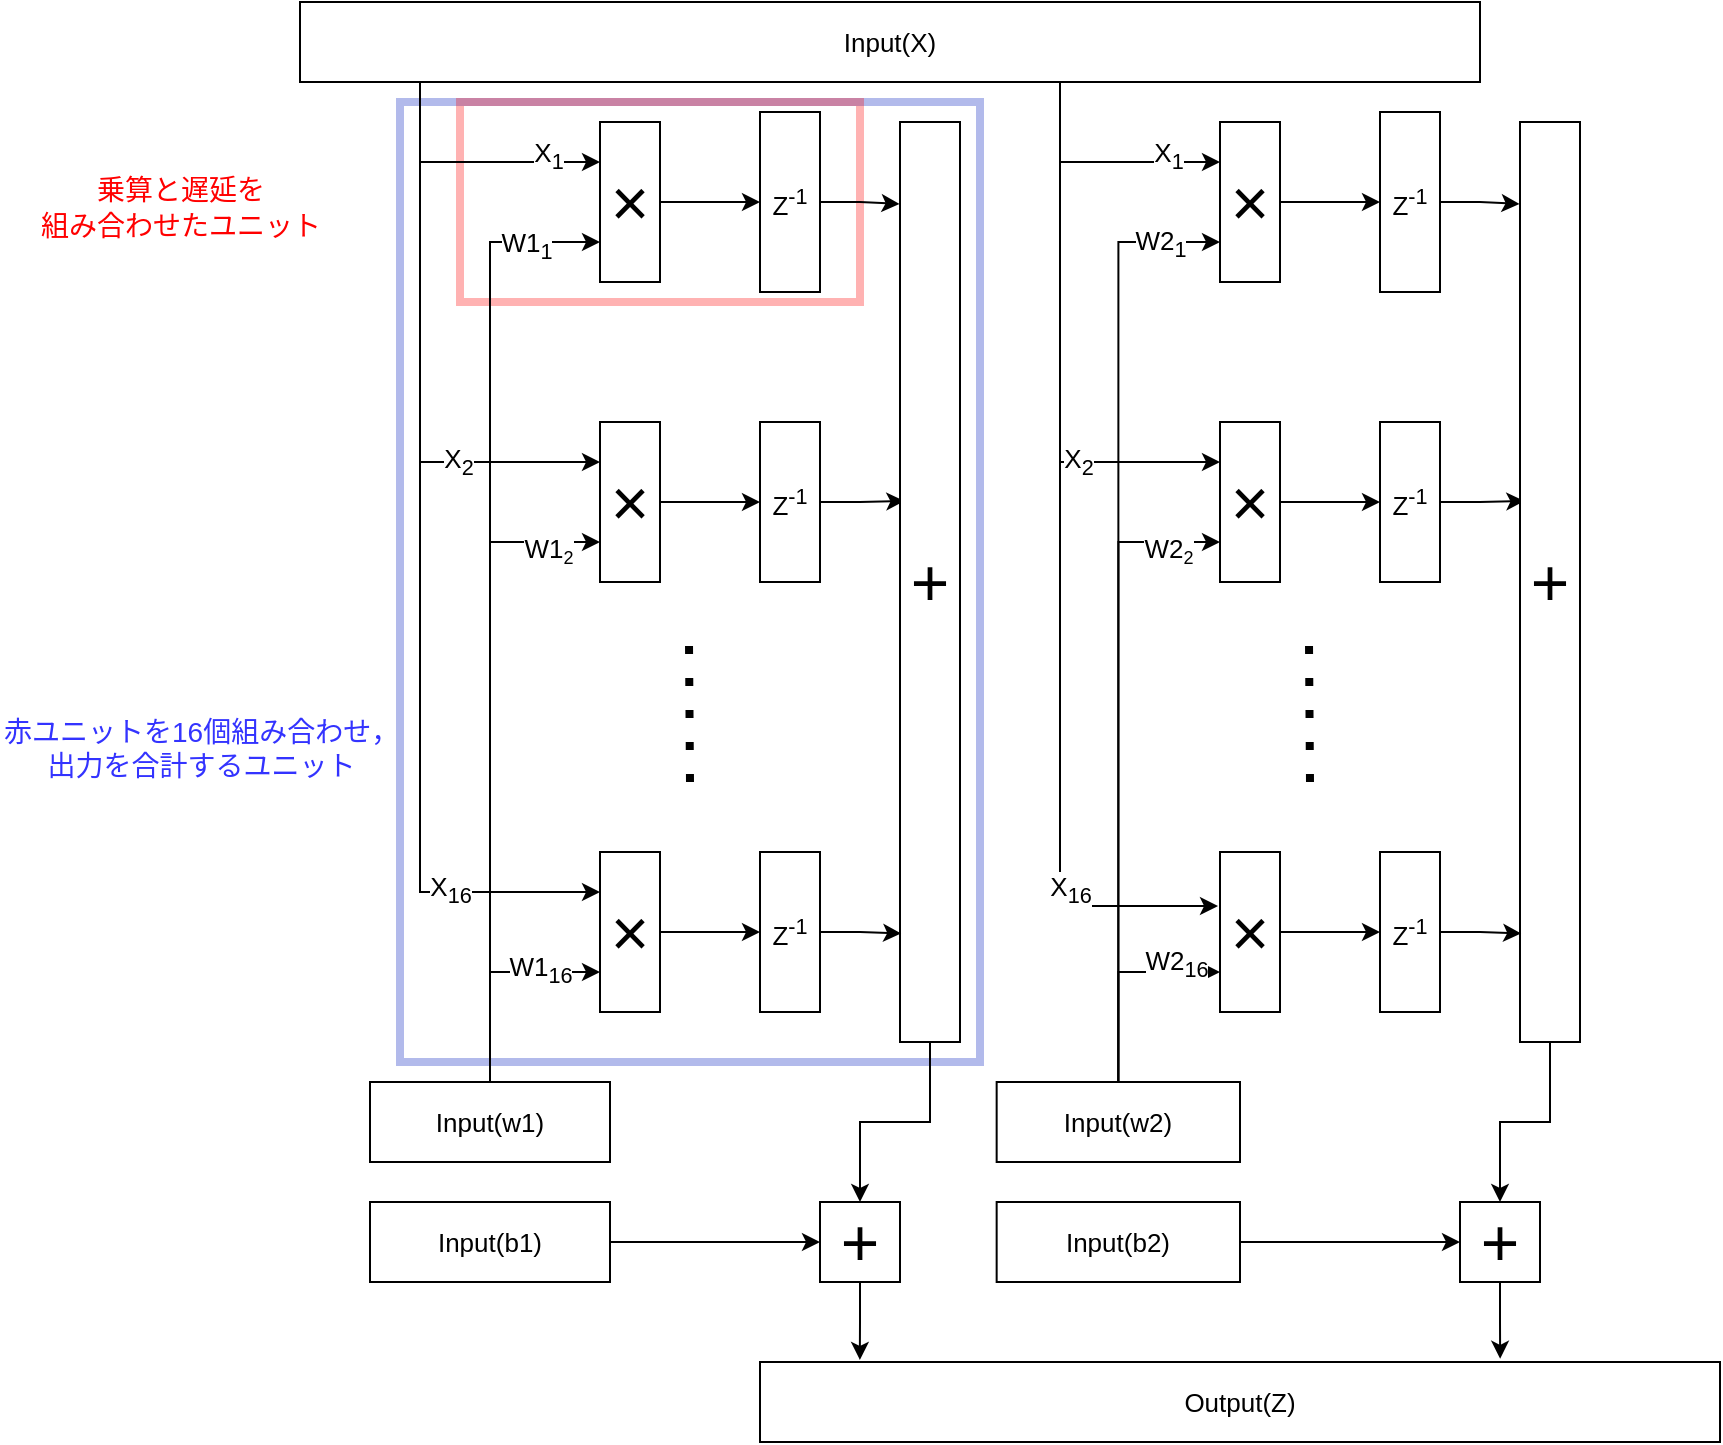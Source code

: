<mxfile>
    <diagram id="fEEbwHyPWGcvaoZojhtY" name="ページ1">
        <mxGraphModel dx="1550" dy="531" grid="1" gridSize="10" guides="1" tooltips="1" connect="1" arrows="1" fold="1" page="1" pageScale="1" pageWidth="827" pageHeight="1169" math="0" shadow="0">
            <root>
                <mxCell id="0"/>
                <mxCell id="1" parent="0"/>
                <mxCell id="85" value="" style="rounded=0;whiteSpace=wrap;html=1;fontSize=33;fillColor=none;strokeColor=#001DBC;opacity=30;fontColor=#ffffff;strokeWidth=4;" parent="1" vertex="1">
                    <mxGeometry x="70" y="210" width="290" height="480" as="geometry"/>
                </mxCell>
                <mxCell id="79" value="" style="rounded=0;whiteSpace=wrap;html=1;fontSize=33;fillColor=none;strokeColor=#FF0000;opacity=30;fontColor=#ffffff;strokeWidth=4;" parent="1" vertex="1">
                    <mxGeometry x="100" y="210" width="200" height="100" as="geometry"/>
                </mxCell>
                <mxCell id="107" style="edgeStyle=orthogonalEdgeStyle;rounded=0;html=1;exitX=1;exitY=0.5;exitDx=0;exitDy=0;entryX=-0.007;entryY=0.089;entryDx=0;entryDy=0;entryPerimeter=0;fontSize=13;" parent="1" source="22" target="46" edge="1">
                    <mxGeometry relative="1" as="geometry"/>
                </mxCell>
                <mxCell id="22" value="Z&lt;sup&gt;-1&lt;/sup&gt;" style="rounded=0;whiteSpace=wrap;html=1;fontSize=13;" parent="1" vertex="1">
                    <mxGeometry x="250" y="215" width="30" height="90" as="geometry"/>
                </mxCell>
                <mxCell id="31" style="edgeStyle=none;html=1;exitX=1;exitY=0.5;exitDx=0;exitDy=0;exitPerimeter=0;entryX=0;entryY=0.5;entryDx=0;entryDy=0;fontSize=13;" parent="1" target="33" edge="1">
                    <mxGeometry relative="1" as="geometry">
                        <mxPoint x="200" y="410" as="sourcePoint"/>
                    </mxGeometry>
                </mxCell>
                <mxCell id="49" style="edgeStyle=elbowEdgeStyle;rounded=0;html=1;exitX=1;exitY=0.5;exitDx=0;exitDy=0;entryX=0.073;entryY=0.412;entryDx=0;entryDy=0;strokeWidth=1;fontSize=13;entryPerimeter=0;" parent="1" source="33" target="46" edge="1">
                    <mxGeometry relative="1" as="geometry">
                        <Array as="points">
                            <mxPoint x="300" y="400"/>
                        </Array>
                    </mxGeometry>
                </mxCell>
                <mxCell id="33" value="Z&lt;sup&gt;-1&lt;/sup&gt;" style="rounded=0;whiteSpace=wrap;html=1;fontSize=13;" parent="1" vertex="1">
                    <mxGeometry x="250" y="370" width="30" height="80" as="geometry"/>
                </mxCell>
                <mxCell id="35" style="edgeStyle=elbowEdgeStyle;html=1;entryX=0;entryY=0.25;entryDx=0;entryDy=0;fontSize=13;rounded=0;startArrow=none;" parent="1" target="87" edge="1">
                    <mxGeometry relative="1" as="geometry">
                        <mxPoint x="80" y="200" as="sourcePoint"/>
                        <Array as="points">
                            <mxPoint x="80" y="220"/>
                            <mxPoint x="80" y="250"/>
                            <mxPoint x="80" y="230"/>
                            <mxPoint x="85" y="230"/>
                        </Array>
                        <mxPoint x="165" y="247.32" as="targetPoint"/>
                    </mxGeometry>
                </mxCell>
                <mxCell id="41" value="X&lt;sub&gt;1&lt;/sub&gt;" style="edgeLabel;html=1;align=center;verticalAlign=middle;resizable=0;points=[];fontSize=13;" parent="35" vertex="1" connectable="0">
                    <mxGeometry x="0.599" y="3" relative="1" as="geometry">
                        <mxPoint as="offset"/>
                    </mxGeometry>
                </mxCell>
                <mxCell id="36" style="edgeStyle=elbowEdgeStyle;rounded=0;html=1;exitX=0;exitY=0.25;exitDx=0;exitDy=0;fontSize=13;entryX=0;entryY=0.25;entryDx=0;entryDy=0;" parent="1" source="34" target="88" edge="1">
                    <mxGeometry relative="1" as="geometry">
                        <Array as="points">
                            <mxPoint x="80" y="290"/>
                        </Array>
                        <mxPoint x="160" y="397" as="targetPoint"/>
                    </mxGeometry>
                </mxCell>
                <mxCell id="42" value="X&lt;sub&gt;2&lt;/sub&gt;" style="edgeLabel;html=1;align=center;verticalAlign=middle;resizable=0;points=[];fontSize=13;" parent="36" vertex="1" connectable="0">
                    <mxGeometry x="0.574" relative="1" as="geometry">
                        <mxPoint x="7" as="offset"/>
                    </mxGeometry>
                </mxCell>
                <mxCell id="101" style="edgeStyle=orthogonalEdgeStyle;rounded=0;html=1;exitX=0;exitY=0.25;exitDx=0;exitDy=0;entryX=0;entryY=0.25;entryDx=0;entryDy=0;fontSize=13;" parent="1" source="34" target="99" edge="1">
                    <mxGeometry relative="1" as="geometry">
                        <Array as="points">
                            <mxPoint x="80" y="200"/>
                            <mxPoint x="80" y="605"/>
                        </Array>
                    </mxGeometry>
                </mxCell>
                <mxCell id="109" value="X&lt;sub&gt;16&lt;/sub&gt;" style="edgeLabel;html=1;align=center;verticalAlign=middle;resizable=0;points=[];fontSize=13;" parent="101" vertex="1" connectable="0">
                    <mxGeometry x="0.74" y="1" relative="1" as="geometry">
                        <mxPoint as="offset"/>
                    </mxGeometry>
                </mxCell>
                <mxCell id="133" style="edgeStyle=orthogonalEdgeStyle;rounded=0;html=1;exitX=0;exitY=0.75;exitDx=0;exitDy=0;entryX=0;entryY=0.25;entryDx=0;entryDy=0;fontSize=13;" parent="1" source="34" target="126" edge="1">
                    <mxGeometry relative="1" as="geometry">
                        <Array as="points">
                            <mxPoint x="400" y="200"/>
                            <mxPoint x="400" y="240"/>
                        </Array>
                    </mxGeometry>
                </mxCell>
                <mxCell id="134" style="edgeStyle=orthogonalEdgeStyle;rounded=0;html=1;exitX=0;exitY=0.75;exitDx=0;exitDy=0;entryX=0;entryY=0.25;entryDx=0;entryDy=0;fontSize=13;" parent="1" source="34" target="127" edge="1">
                    <mxGeometry relative="1" as="geometry">
                        <Array as="points">
                            <mxPoint x="400" y="200"/>
                            <mxPoint x="400" y="390"/>
                        </Array>
                    </mxGeometry>
                </mxCell>
                <mxCell id="135" style="edgeStyle=orthogonalEdgeStyle;rounded=0;html=1;exitX=0;exitY=0.75;exitDx=0;exitDy=0;entryX=-0.033;entryY=0.338;entryDx=0;entryDy=0;entryPerimeter=0;fontSize=13;" parent="1" source="34" target="130" edge="1">
                    <mxGeometry relative="1" as="geometry">
                        <Array as="points">
                            <mxPoint x="400" y="200"/>
                            <mxPoint x="400" y="612"/>
                        </Array>
                    </mxGeometry>
                </mxCell>
                <mxCell id="34" value="Input(X)" style="rounded=0;whiteSpace=wrap;html=1;fontSize=13;direction=north;" parent="1" vertex="1">
                    <mxGeometry x="20" y="160" width="590" height="40" as="geometry"/>
                </mxCell>
                <mxCell id="102" style="edgeStyle=orthogonalEdgeStyle;rounded=0;html=1;exitX=1;exitY=0.5;exitDx=0;exitDy=0;entryX=0;entryY=0.75;entryDx=0;entryDy=0;fontSize=13;" parent="1" source="38" target="99" edge="1">
                    <mxGeometry relative="1" as="geometry">
                        <Array as="points">
                            <mxPoint x="115" y="645"/>
                        </Array>
                    </mxGeometry>
                </mxCell>
                <mxCell id="110" value="W1&lt;sub&gt;16&lt;/sub&gt;" style="edgeLabel;html=1;align=center;verticalAlign=middle;resizable=0;points=[];fontSize=13;" parent="102" vertex="1" connectable="0">
                    <mxGeometry x="0.222" y="1" relative="1" as="geometry">
                        <mxPoint x="13" as="offset"/>
                    </mxGeometry>
                </mxCell>
                <mxCell id="103" style="edgeStyle=orthogonalEdgeStyle;rounded=0;html=1;exitX=1;exitY=0.5;exitDx=0;exitDy=0;entryX=0;entryY=0.75;entryDx=0;entryDy=0;fontSize=13;" parent="1" source="38" target="88" edge="1">
                    <mxGeometry relative="1" as="geometry"/>
                </mxCell>
                <mxCell id="104" style="edgeStyle=orthogonalEdgeStyle;rounded=0;html=1;exitX=1;exitY=0.5;exitDx=0;exitDy=0;entryX=0;entryY=0.75;entryDx=0;entryDy=0;fontSize=13;" parent="1" source="38" target="87" edge="1">
                    <mxGeometry relative="1" as="geometry"/>
                </mxCell>
                <mxCell id="140" value="W1&lt;sub&gt;1&lt;/sub&gt;" style="edgeLabel;html=1;align=center;verticalAlign=middle;resizable=0;points=[];fontSize=13;" parent="104" vertex="1" connectable="0">
                    <mxGeometry x="0.843" y="-2" relative="1" as="geometry">
                        <mxPoint as="offset"/>
                    </mxGeometry>
                </mxCell>
                <mxCell id="38" value="Input(w1)" style="rounded=0;whiteSpace=wrap;html=1;fontSize=13;direction=north;" parent="1" vertex="1">
                    <mxGeometry x="55" y="700" width="120" height="40" as="geometry"/>
                </mxCell>
                <mxCell id="43" value="" style="endArrow=none;dashed=1;html=1;dashPattern=1 3;strokeWidth=4;rounded=0;fontSize=13;" parent="1" edge="1">
                    <mxGeometry width="50" height="50" relative="1" as="geometry">
                        <mxPoint x="215" y="550" as="sourcePoint"/>
                        <mxPoint x="214.5" y="480" as="targetPoint"/>
                    </mxGeometry>
                </mxCell>
                <mxCell id="146" style="edgeStyle=orthogonalEdgeStyle;rounded=0;html=1;exitX=0.5;exitY=1;exitDx=0;exitDy=0;fontSize=13;" parent="1" source="46" target="145" edge="1">
                    <mxGeometry relative="1" as="geometry"/>
                </mxCell>
                <mxCell id="46" value="&lt;font style=&quot;font-size: 33px;&quot;&gt;+&lt;/font&gt;" style="rounded=0;whiteSpace=wrap;html=1;fontSize=13;" parent="1" vertex="1">
                    <mxGeometry x="320" y="220" width="30" height="460" as="geometry"/>
                </mxCell>
                <mxCell id="53" value="Output(Z)" style="whiteSpace=wrap;html=1;fontSize=13;rounded=0;" parent="1" vertex="1">
                    <mxGeometry x="250" y="840" width="480" height="40" as="geometry"/>
                </mxCell>
                <mxCell id="136" style="edgeStyle=orthogonalEdgeStyle;rounded=0;html=1;exitX=1;exitY=0.5;exitDx=0;exitDy=0;entryX=0;entryY=0.75;entryDx=0;entryDy=0;fontSize=13;" parent="1" source="68" target="126" edge="1">
                    <mxGeometry relative="1" as="geometry">
                        <Array as="points">
                            <mxPoint x="430" y="700"/>
                            <mxPoint x="430" y="280"/>
                        </Array>
                    </mxGeometry>
                </mxCell>
                <mxCell id="141" value="W2&lt;sub&gt;1&lt;/sub&gt;" style="edgeLabel;html=1;align=center;verticalAlign=middle;resizable=0;points=[];fontSize=13;" parent="136" vertex="1" connectable="0">
                    <mxGeometry x="0.845" y="-1" relative="1" as="geometry">
                        <mxPoint x="6" as="offset"/>
                    </mxGeometry>
                </mxCell>
                <mxCell id="137" style="edgeStyle=orthogonalEdgeStyle;rounded=0;html=1;exitX=1;exitY=0.5;exitDx=0;exitDy=0;entryX=0;entryY=0.75;entryDx=0;entryDy=0;fontSize=13;" parent="1" source="68" target="127" edge="1">
                    <mxGeometry relative="1" as="geometry">
                        <Array as="points">
                            <mxPoint x="430" y="700"/>
                            <mxPoint x="430" y="430"/>
                        </Array>
                    </mxGeometry>
                </mxCell>
                <mxCell id="138" style="edgeStyle=orthogonalEdgeStyle;rounded=0;html=1;exitX=1;exitY=0.5;exitDx=0;exitDy=0;entryX=0;entryY=0.75;entryDx=0;entryDy=0;fontSize=13;" parent="1" source="68" target="130" edge="1">
                    <mxGeometry relative="1" as="geometry">
                        <Array as="points">
                            <mxPoint x="430" y="700"/>
                            <mxPoint x="430" y="645"/>
                        </Array>
                    </mxGeometry>
                </mxCell>
                <mxCell id="68" value="Input(w2)" style="rounded=0;whiteSpace=wrap;html=1;fontSize=13;direction=north;" parent="1" vertex="1">
                    <mxGeometry x="368.33" y="700" width="121.67" height="40" as="geometry"/>
                </mxCell>
                <mxCell id="84" value="&lt;font style=&quot;font-size: 14px;&quot;&gt;乗算と遅延を&lt;br&gt;組み合わせたユニット&lt;/font&gt;" style="text;html=1;align=center;verticalAlign=middle;resizable=0;points=[];autosize=1;fontSize=15;fontStyle=0;fontColor=#FF0000;" parent="1" vertex="1">
                    <mxGeometry x="-120" y="237" width="160" height="50" as="geometry"/>
                </mxCell>
                <mxCell id="86" value="&lt;div style=&quot;text-align: center; font-size: 14px;&quot;&gt;&lt;span style=&quot;background-color: initial;&quot;&gt;&lt;font style=&quot;font-size: 14px;&quot; color=&quot;#3333ff&quot;&gt;赤ユニットを16個組み合わせ，&lt;/font&gt;&lt;/span&gt;&lt;/div&gt;&lt;div style=&quot;text-align: center; font-size: 14px;&quot;&gt;&lt;span style=&quot;background-color: initial;&quot;&gt;&lt;font style=&quot;font-size: 14px;&quot; color=&quot;#3333ff&quot;&gt;出力を合計するユニット&lt;/font&gt;&lt;/span&gt;&lt;/div&gt;" style="text;whiteSpace=wrap;html=1;fontSize=11;fontColor=#FF0000;" parent="1" vertex="1">
                    <mxGeometry x="-130" y="510" width="210" height="40" as="geometry"/>
                </mxCell>
                <mxCell id="91" style="edgeStyle=none;html=1;exitX=1;exitY=0.5;exitDx=0;exitDy=0;entryX=0;entryY=0.5;entryDx=0;entryDy=0;" parent="1" source="87" target="22" edge="1">
                    <mxGeometry relative="1" as="geometry"/>
                </mxCell>
                <mxCell id="87" value="&lt;span style=&quot;font-size: 33px;&quot;&gt;×&lt;/span&gt;" style="rounded=0;whiteSpace=wrap;html=1;fontSize=13;" parent="1" vertex="1">
                    <mxGeometry x="170" y="220" width="30" height="80" as="geometry"/>
                </mxCell>
                <mxCell id="88" value="&lt;span style=&quot;font-size: 33px;&quot;&gt;×&lt;/span&gt;" style="rounded=0;whiteSpace=wrap;html=1;fontSize=13;" parent="1" vertex="1">
                    <mxGeometry x="170" y="370" width="30" height="80" as="geometry"/>
                </mxCell>
                <mxCell id="98" value="&lt;font style=&quot;font-size: 13px;&quot;&gt;W1&lt;/font&gt;&lt;font style=&quot;font-size: 10.833px;&quot;&gt;&lt;sub&gt;2&lt;/sub&gt;&lt;/font&gt;" style="edgeLabel;html=1;align=center;verticalAlign=middle;resizable=0;points=[];" parent="1" vertex="1" connectable="0">
                    <mxGeometry x="151.667" y="290" as="geometry">
                        <mxPoint x="-8" y="144" as="offset"/>
                    </mxGeometry>
                </mxCell>
                <mxCell id="105" style="edgeStyle=orthogonalEdgeStyle;rounded=0;html=1;exitX=1;exitY=0.5;exitDx=0;exitDy=0;entryX=0;entryY=0.5;entryDx=0;entryDy=0;fontSize=13;" parent="1" source="99" target="100" edge="1">
                    <mxGeometry relative="1" as="geometry"/>
                </mxCell>
                <mxCell id="99" value="&lt;span style=&quot;font-size: 33px;&quot;&gt;×&lt;/span&gt;" style="rounded=0;whiteSpace=wrap;html=1;fontSize=13;" parent="1" vertex="1">
                    <mxGeometry x="170" y="585" width="30" height="80" as="geometry"/>
                </mxCell>
                <mxCell id="108" style="edgeStyle=orthogonalEdgeStyle;rounded=0;html=1;exitX=1;exitY=0.5;exitDx=0;exitDy=0;entryX=0.02;entryY=0.882;entryDx=0;entryDy=0;entryPerimeter=0;fontSize=13;" parent="1" source="100" target="46" edge="1">
                    <mxGeometry relative="1" as="geometry"/>
                </mxCell>
                <mxCell id="100" value="Z&lt;sup&gt;-1&lt;/sup&gt;" style="rounded=0;whiteSpace=wrap;html=1;fontSize=13;" parent="1" vertex="1">
                    <mxGeometry x="250" y="585" width="30" height="80" as="geometry"/>
                </mxCell>
                <mxCell id="113" style="edgeStyle=orthogonalEdgeStyle;rounded=0;html=1;exitX=1;exitY=0.5;exitDx=0;exitDy=0;entryX=-0.007;entryY=0.089;entryDx=0;entryDy=0;entryPerimeter=0;fontSize=13;" parent="1" source="114" target="123" edge="1">
                    <mxGeometry relative="1" as="geometry"/>
                </mxCell>
                <mxCell id="114" value="Z&lt;sup&gt;-1&lt;/sup&gt;" style="rounded=0;whiteSpace=wrap;html=1;fontSize=13;" parent="1" vertex="1">
                    <mxGeometry x="560" y="215" width="30" height="90" as="geometry"/>
                </mxCell>
                <mxCell id="115" style="edgeStyle=none;html=1;exitX=1;exitY=0.5;exitDx=0;exitDy=0;exitPerimeter=0;entryX=0;entryY=0.5;entryDx=0;entryDy=0;fontSize=13;" parent="1" target="117" edge="1">
                    <mxGeometry relative="1" as="geometry">
                        <mxPoint x="510" y="410" as="sourcePoint"/>
                    </mxGeometry>
                </mxCell>
                <mxCell id="116" style="edgeStyle=elbowEdgeStyle;rounded=0;html=1;exitX=1;exitY=0.5;exitDx=0;exitDy=0;entryX=0.073;entryY=0.412;entryDx=0;entryDy=0;strokeWidth=1;fontSize=13;entryPerimeter=0;" parent="1" source="117" target="123" edge="1">
                    <mxGeometry relative="1" as="geometry">
                        <Array as="points">
                            <mxPoint x="610" y="400"/>
                        </Array>
                    </mxGeometry>
                </mxCell>
                <mxCell id="117" value="Z&lt;sup&gt;-1&lt;/sup&gt;" style="rounded=0;whiteSpace=wrap;html=1;fontSize=13;" parent="1" vertex="1">
                    <mxGeometry x="560" y="370" width="30" height="80" as="geometry"/>
                </mxCell>
                <mxCell id="118" value="X&lt;sub&gt;1&lt;/sub&gt;" style="edgeLabel;html=1;align=center;verticalAlign=middle;resizable=0;points=[];fontSize=13;" parent="1" vertex="1" connectable="0">
                    <mxGeometry x="453.529" y="237.0" as="geometry"/>
                </mxCell>
                <mxCell id="119" value="X&lt;sub&gt;2&lt;/sub&gt;" style="edgeLabel;html=1;align=center;verticalAlign=middle;resizable=0;points=[];fontSize=13;" parent="1" vertex="1" connectable="0">
                    <mxGeometry x="408.912" y="390" as="geometry"/>
                </mxCell>
                <mxCell id="120" value="X&lt;sub&gt;16&lt;/sub&gt;" style="edgeLabel;html=1;align=center;verticalAlign=middle;resizable=0;points=[];fontSize=13;" parent="1" vertex="1" connectable="0">
                    <mxGeometry x="404.499" y="604.049" as="geometry"/>
                </mxCell>
                <mxCell id="121" value="W2&lt;sub&gt;16&lt;/sub&gt;" style="edgeLabel;html=1;align=center;verticalAlign=middle;resizable=0;points=[];fontSize=13;" parent="1" vertex="1" connectable="0">
                    <mxGeometry x="450.175" y="609.996" as="geometry">
                        <mxPoint x="8" y="31" as="offset"/>
                    </mxGeometry>
                </mxCell>
                <mxCell id="122" value="" style="endArrow=none;dashed=1;html=1;dashPattern=1 3;strokeWidth=4;rounded=0;fontSize=13;" parent="1" edge="1">
                    <mxGeometry width="50" height="50" relative="1" as="geometry">
                        <mxPoint x="525" y="550" as="sourcePoint"/>
                        <mxPoint x="524.5" y="480" as="targetPoint"/>
                    </mxGeometry>
                </mxCell>
                <mxCell id="150" style="edgeStyle=orthogonalEdgeStyle;rounded=0;html=1;exitX=0.5;exitY=1;exitDx=0;exitDy=0;fontSize=13;" parent="1" source="123" target="149" edge="1">
                    <mxGeometry relative="1" as="geometry"/>
                </mxCell>
                <mxCell id="123" value="&lt;font style=&quot;font-size: 33px;&quot;&gt;+&lt;/font&gt;" style="rounded=0;whiteSpace=wrap;html=1;fontSize=13;" parent="1" vertex="1">
                    <mxGeometry x="630" y="220" width="30" height="460" as="geometry"/>
                </mxCell>
                <mxCell id="125" style="edgeStyle=none;html=1;exitX=1;exitY=0.5;exitDx=0;exitDy=0;entryX=0;entryY=0.5;entryDx=0;entryDy=0;" parent="1" source="126" target="114" edge="1">
                    <mxGeometry relative="1" as="geometry"/>
                </mxCell>
                <mxCell id="126" value="&lt;span style=&quot;font-size: 33px;&quot;&gt;×&lt;/span&gt;" style="rounded=0;whiteSpace=wrap;html=1;fontSize=13;" parent="1" vertex="1">
                    <mxGeometry x="480" y="220" width="30" height="80" as="geometry"/>
                </mxCell>
                <mxCell id="127" value="&lt;span style=&quot;font-size: 33px;&quot;&gt;×&lt;/span&gt;" style="rounded=0;whiteSpace=wrap;html=1;fontSize=13;" parent="1" vertex="1">
                    <mxGeometry x="480" y="370" width="30" height="80" as="geometry"/>
                </mxCell>
                <mxCell id="128" value="&lt;font style=&quot;font-size: 13px;&quot;&gt;W2&lt;/font&gt;&lt;font style=&quot;font-size: 10.833px;&quot;&gt;&lt;sub&gt;2&lt;/sub&gt;&lt;/font&gt;" style="edgeLabel;html=1;align=center;verticalAlign=middle;resizable=0;points=[];" parent="1" vertex="1" connectable="0">
                    <mxGeometry x="461.667" y="290" as="geometry">
                        <mxPoint x="-8" y="144" as="offset"/>
                    </mxGeometry>
                </mxCell>
                <mxCell id="129" style="edgeStyle=orthogonalEdgeStyle;rounded=0;html=1;exitX=1;exitY=0.5;exitDx=0;exitDy=0;entryX=0;entryY=0.5;entryDx=0;entryDy=0;fontSize=13;" parent="1" source="130" target="132" edge="1">
                    <mxGeometry relative="1" as="geometry"/>
                </mxCell>
                <mxCell id="130" value="&lt;span style=&quot;font-size: 33px;&quot;&gt;×&lt;/span&gt;" style="rounded=0;whiteSpace=wrap;html=1;fontSize=13;" parent="1" vertex="1">
                    <mxGeometry x="480" y="585" width="30" height="80" as="geometry"/>
                </mxCell>
                <mxCell id="131" style="edgeStyle=orthogonalEdgeStyle;rounded=0;html=1;exitX=1;exitY=0.5;exitDx=0;exitDy=0;entryX=0.02;entryY=0.882;entryDx=0;entryDy=0;entryPerimeter=0;fontSize=13;" parent="1" source="132" target="123" edge="1">
                    <mxGeometry relative="1" as="geometry"/>
                </mxCell>
                <mxCell id="132" value="Z&lt;sup&gt;-1&lt;/sup&gt;" style="rounded=0;whiteSpace=wrap;html=1;fontSize=13;" parent="1" vertex="1">
                    <mxGeometry x="560" y="585" width="30" height="80" as="geometry"/>
                </mxCell>
                <mxCell id="147" style="edgeStyle=orthogonalEdgeStyle;rounded=0;html=1;exitX=0.5;exitY=1;exitDx=0;exitDy=0;fontSize=13;" parent="1" source="142" target="145" edge="1">
                    <mxGeometry relative="1" as="geometry"/>
                </mxCell>
                <mxCell id="142" value="Input(b1)" style="rounded=0;whiteSpace=wrap;html=1;fontSize=13;direction=north;" parent="1" vertex="1">
                    <mxGeometry x="55" y="760" width="120" height="40" as="geometry"/>
                </mxCell>
                <mxCell id="151" style="edgeStyle=orthogonalEdgeStyle;rounded=0;html=1;exitX=0.5;exitY=1;exitDx=0;exitDy=0;entryX=0.5;entryY=1;entryDx=0;entryDy=0;fontSize=13;" parent="1" source="143" target="149" edge="1">
                    <mxGeometry relative="1" as="geometry"/>
                </mxCell>
                <mxCell id="143" value="Input(b2)" style="rounded=0;whiteSpace=wrap;html=1;fontSize=13;direction=north;" parent="1" vertex="1">
                    <mxGeometry x="368.33" y="760" width="121.67" height="40" as="geometry"/>
                </mxCell>
                <mxCell id="153" style="edgeStyle=orthogonalEdgeStyle;rounded=0;html=1;exitX=1;exitY=0.5;exitDx=0;exitDy=0;entryX=0.104;entryY=-0.026;entryDx=0;entryDy=0;entryPerimeter=0;fontSize=13;" parent="1" source="145" target="53" edge="1">
                    <mxGeometry relative="1" as="geometry"/>
                </mxCell>
                <mxCell id="145" value="&lt;font style=&quot;font-size: 33px;&quot;&gt;+&lt;/font&gt;" style="rounded=0;whiteSpace=wrap;html=1;fontSize=13;direction=south;" parent="1" vertex="1">
                    <mxGeometry x="280" y="760" width="40" height="40" as="geometry"/>
                </mxCell>
                <mxCell id="152" style="edgeStyle=orthogonalEdgeStyle;rounded=0;html=1;exitX=1;exitY=0.5;exitDx=0;exitDy=0;entryX=0.771;entryY=-0.04;entryDx=0;entryDy=0;entryPerimeter=0;fontSize=13;" parent="1" source="149" target="53" edge="1">
                    <mxGeometry relative="1" as="geometry"/>
                </mxCell>
                <mxCell id="149" value="&lt;font style=&quot;font-size: 33px;&quot;&gt;+&lt;/font&gt;" style="rounded=0;whiteSpace=wrap;html=1;fontSize=13;direction=south;" parent="1" vertex="1">
                    <mxGeometry x="600" y="760" width="40" height="40" as="geometry"/>
                </mxCell>
            </root>
        </mxGraphModel>
    </diagram>
</mxfile>